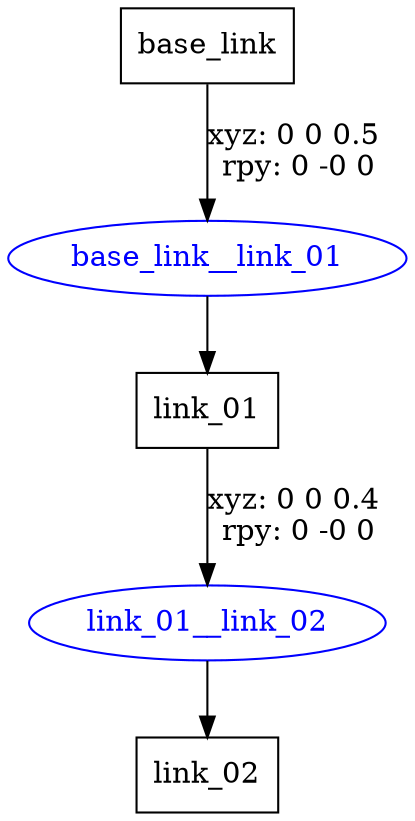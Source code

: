 digraph G {
node [shape=box];
"base_link" [label="base_link"];
"link_01" [label="link_01"];
"link_02" [label="link_02"];
node [shape=ellipse, color=blue, fontcolor=blue];
"base_link" -> "base_link__link_01" [label="xyz: 0 0 0.5 \nrpy: 0 -0 0"]
"base_link__link_01" -> "link_01"
"link_01" -> "link_01__link_02" [label="xyz: 0 0 0.4 \nrpy: 0 -0 0"]
"link_01__link_02" -> "link_02"
}
